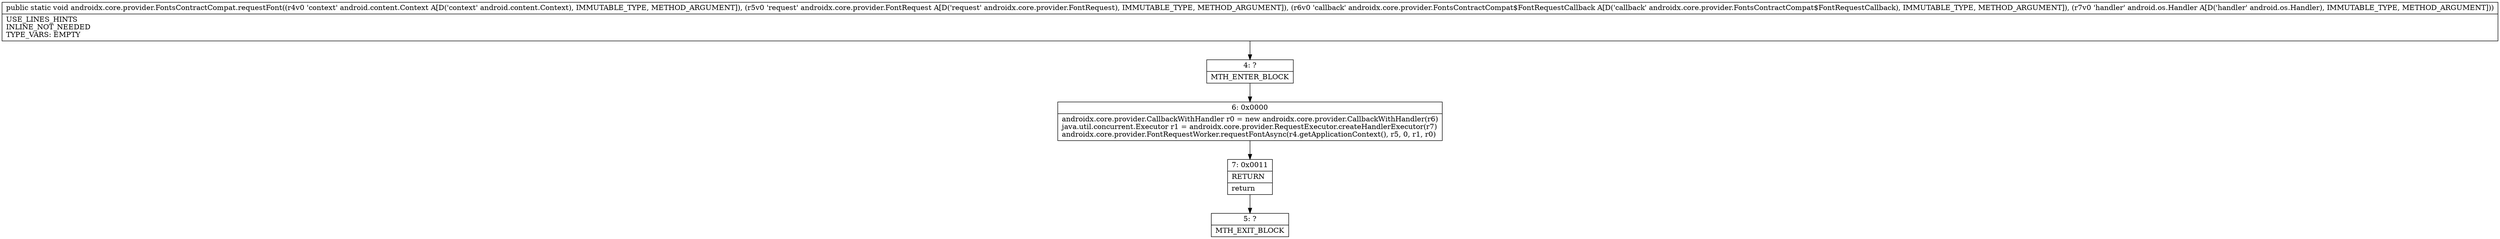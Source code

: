 digraph "CFG forandroidx.core.provider.FontsContractCompat.requestFont(Landroid\/content\/Context;Landroidx\/core\/provider\/FontRequest;Landroidx\/core\/provider\/FontsContractCompat$FontRequestCallback;Landroid\/os\/Handler;)V" {
Node_4 [shape=record,label="{4\:\ ?|MTH_ENTER_BLOCK\l}"];
Node_6 [shape=record,label="{6\:\ 0x0000|androidx.core.provider.CallbackWithHandler r0 = new androidx.core.provider.CallbackWithHandler(r6)\ljava.util.concurrent.Executor r1 = androidx.core.provider.RequestExecutor.createHandlerExecutor(r7)\landroidx.core.provider.FontRequestWorker.requestFontAsync(r4.getApplicationContext(), r5, 0, r1, r0)\l}"];
Node_7 [shape=record,label="{7\:\ 0x0011|RETURN\l|return\l}"];
Node_5 [shape=record,label="{5\:\ ?|MTH_EXIT_BLOCK\l}"];
MethodNode[shape=record,label="{public static void androidx.core.provider.FontsContractCompat.requestFont((r4v0 'context' android.content.Context A[D('context' android.content.Context), IMMUTABLE_TYPE, METHOD_ARGUMENT]), (r5v0 'request' androidx.core.provider.FontRequest A[D('request' androidx.core.provider.FontRequest), IMMUTABLE_TYPE, METHOD_ARGUMENT]), (r6v0 'callback' androidx.core.provider.FontsContractCompat$FontRequestCallback A[D('callback' androidx.core.provider.FontsContractCompat$FontRequestCallback), IMMUTABLE_TYPE, METHOD_ARGUMENT]), (r7v0 'handler' android.os.Handler A[D('handler' android.os.Handler), IMMUTABLE_TYPE, METHOD_ARGUMENT]))  | USE_LINES_HINTS\lINLINE_NOT_NEEDED\lTYPE_VARS: EMPTY\l}"];
MethodNode -> Node_4;Node_4 -> Node_6;
Node_6 -> Node_7;
Node_7 -> Node_5;
}

